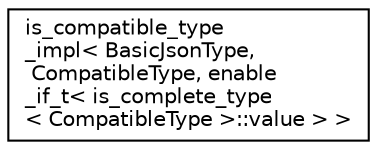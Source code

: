 digraph "Graphical Class Hierarchy"
{
 // LATEX_PDF_SIZE
  edge [fontname="Helvetica",fontsize="10",labelfontname="Helvetica",labelfontsize="10"];
  node [fontname="Helvetica",fontsize="10",shape=record];
  rankdir="LR";
  Node0 [label="is_compatible_type\l_impl\< BasicJsonType,\l CompatibleType, enable\l_if_t\< is_complete_type\l\< CompatibleType \>::value \> \>",height=0.2,width=0.4,color="black", fillcolor="white", style="filled",URL="$structdetail_1_1is__compatible__type__impl_3_01BasicJsonType_00_01CompatibleType_00_01enable__if67e19080e9bd0cd565bd49f604895399.html",tooltip=" "];
}
